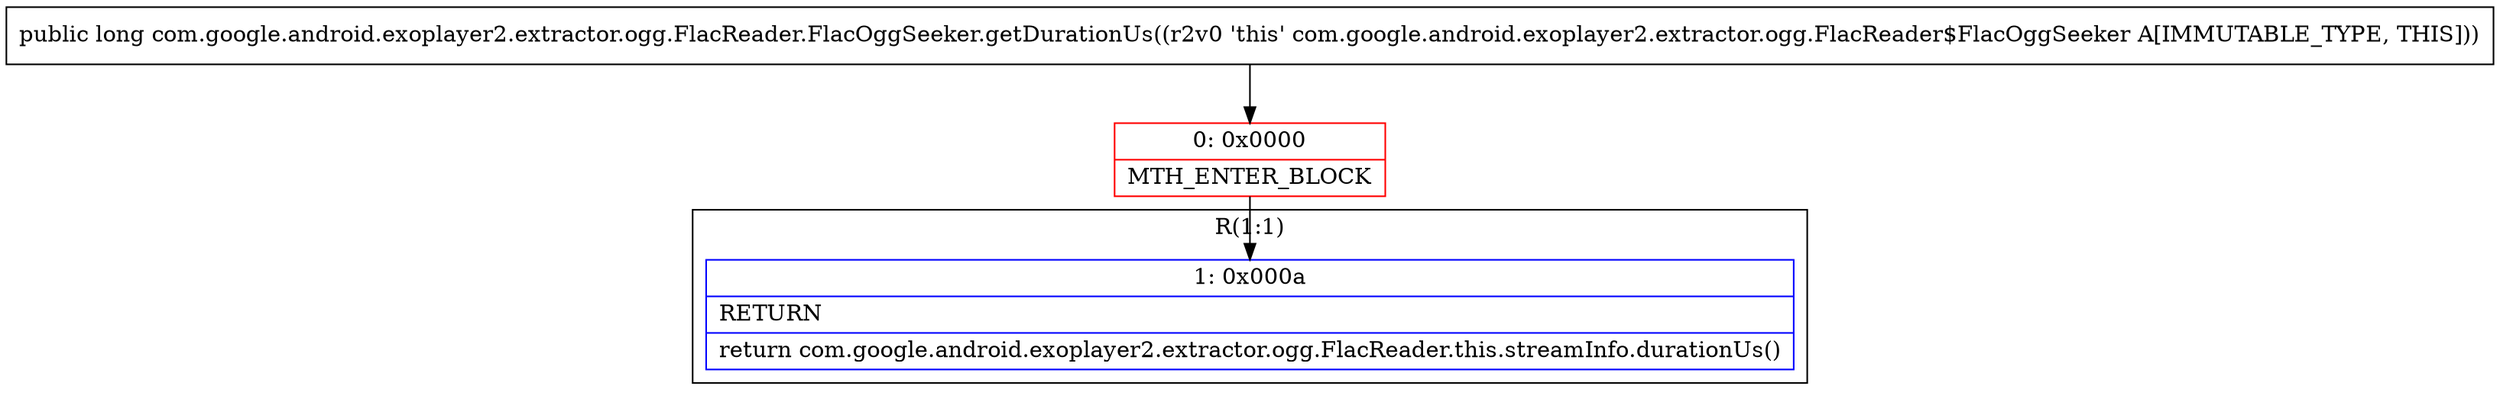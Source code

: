 digraph "CFG forcom.google.android.exoplayer2.extractor.ogg.FlacReader.FlacOggSeeker.getDurationUs()J" {
subgraph cluster_Region_316808109 {
label = "R(1:1)";
node [shape=record,color=blue];
Node_1 [shape=record,label="{1\:\ 0x000a|RETURN\l|return com.google.android.exoplayer2.extractor.ogg.FlacReader.this.streamInfo.durationUs()\l}"];
}
Node_0 [shape=record,color=red,label="{0\:\ 0x0000|MTH_ENTER_BLOCK\l}"];
MethodNode[shape=record,label="{public long com.google.android.exoplayer2.extractor.ogg.FlacReader.FlacOggSeeker.getDurationUs((r2v0 'this' com.google.android.exoplayer2.extractor.ogg.FlacReader$FlacOggSeeker A[IMMUTABLE_TYPE, THIS])) }"];
MethodNode -> Node_0;
Node_0 -> Node_1;
}

